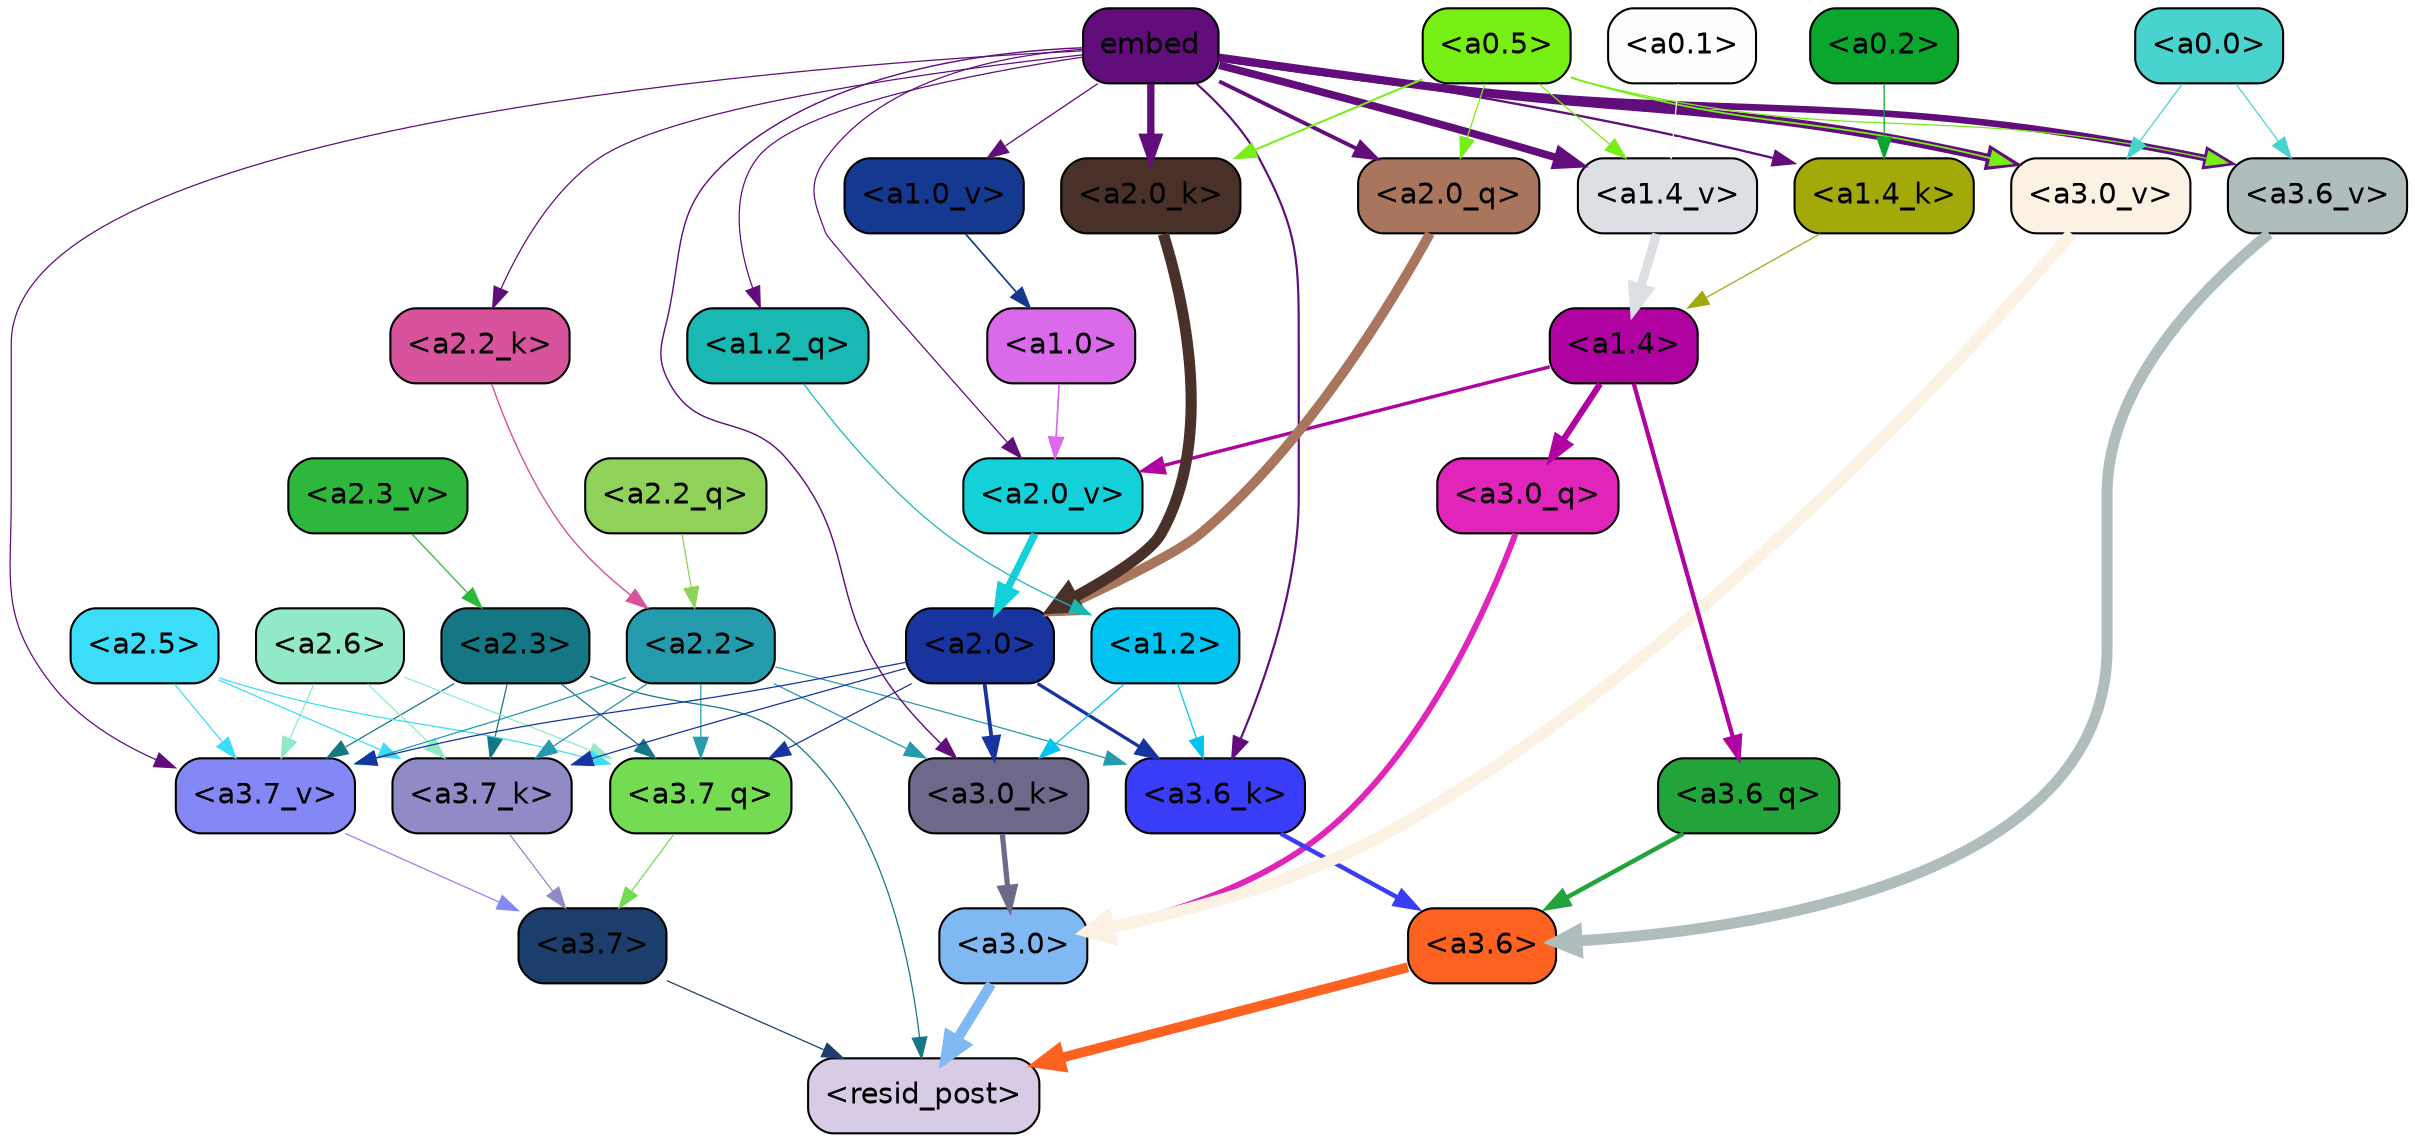 strict digraph "" {
	graph [bgcolor=transparent,
		layout=dot,
		overlap=false,
		splines=true
	];
	"<a3.7>"	[color=black,
		fillcolor="#1c3e6d",
		fontname=Helvetica,
		shape=box,
		style="filled, rounded"];
	"<resid_post>"	[color=black,
		fillcolor="#d8cbe5",
		fontname=Helvetica,
		shape=box,
		style="filled, rounded"];
	"<a3.7>" -> "<resid_post>"	[color="#1c3e6d",
		penwidth=0.6];
	"<a3.6>"	[color=black,
		fillcolor="#fe6220",
		fontname=Helvetica,
		shape=box,
		style="filled, rounded"];
	"<a3.6>" -> "<resid_post>"	[color="#fe6220",
		penwidth=4.751592040061951];
	"<a3.0>"	[color=black,
		fillcolor="#7fb8f3",
		fontname=Helvetica,
		shape=box,
		style="filled, rounded"];
	"<a3.0>" -> "<resid_post>"	[color="#7fb8f3",
		penwidth=4.904066681861877];
	"<a2.3>"	[color=black,
		fillcolor="#157784",
		fontname=Helvetica,
		shape=box,
		style="filled, rounded"];
	"<a2.3>" -> "<resid_post>"	[color="#157784",
		penwidth=0.6];
	"<a3.7_q>"	[color=black,
		fillcolor="#73dc52",
		fontname=Helvetica,
		shape=box,
		style="filled, rounded"];
	"<a2.3>" -> "<a3.7_q>"	[color="#157784",
		penwidth=0.6];
	"<a3.7_k>"	[color=black,
		fillcolor="#8f8bc7",
		fontname=Helvetica,
		shape=box,
		style="filled, rounded"];
	"<a2.3>" -> "<a3.7_k>"	[color="#157784",
		penwidth=0.6];
	"<a3.7_v>"	[color=black,
		fillcolor="#8488f6",
		fontname=Helvetica,
		shape=box,
		style="filled, rounded"];
	"<a2.3>" -> "<a3.7_v>"	[color="#157784",
		penwidth=0.6];
	"<a3.7_q>" -> "<a3.7>"	[color="#73dc52",
		penwidth=0.6];
	"<a3.6_q>"	[color=black,
		fillcolor="#23a43a",
		fontname=Helvetica,
		shape=box,
		style="filled, rounded"];
	"<a3.6_q>" -> "<a3.6>"	[color="#23a43a",
		penwidth=2.160832464694977];
	"<a3.0_q>"	[color=black,
		fillcolor="#e225ba",
		fontname=Helvetica,
		shape=box,
		style="filled, rounded"];
	"<a3.0_q>" -> "<a3.0>"	[color="#e225ba",
		penwidth=2.870753765106201];
	"<a3.7_k>" -> "<a3.7>"	[color="#8f8bc7",
		penwidth=0.6];
	"<a3.6_k>"	[color=black,
		fillcolor="#3a3df8",
		fontname=Helvetica,
		shape=box,
		style="filled, rounded"];
	"<a3.6_k>" -> "<a3.6>"	[color="#3a3df8",
		penwidth=2.13908451795578];
	"<a3.0_k>"	[color=black,
		fillcolor="#6d698b",
		fontname=Helvetica,
		shape=box,
		style="filled, rounded"];
	"<a3.0_k>" -> "<a3.0>"	[color="#6d698b",
		penwidth=2.520303964614868];
	"<a3.7_v>" -> "<a3.7>"	[color="#8488f6",
		penwidth=0.6];
	"<a3.6_v>"	[color=black,
		fillcolor="#b0bdbd",
		fontname=Helvetica,
		shape=box,
		style="filled, rounded"];
	"<a3.6_v>" -> "<a3.6>"	[color="#b0bdbd",
		penwidth=5.297133803367615];
	"<a3.0_v>"	[color=black,
		fillcolor="#fcf2e3",
		fontname=Helvetica,
		shape=box,
		style="filled, rounded"];
	"<a3.0_v>" -> "<a3.0>"	[color="#fcf2e3",
		penwidth=5.680712580680847];
	"<a2.6>"	[color=black,
		fillcolor="#91eac5",
		fontname=Helvetica,
		shape=box,
		style="filled, rounded"];
	"<a2.6>" -> "<a3.7_q>"	[color="#91eac5",
		penwidth=0.6];
	"<a2.6>" -> "<a3.7_k>"	[color="#91eac5",
		penwidth=0.6];
	"<a2.6>" -> "<a3.7_v>"	[color="#91eac5",
		penwidth=0.6];
	"<a2.5>"	[color=black,
		fillcolor="#3cddf9",
		fontname=Helvetica,
		shape=box,
		style="filled, rounded"];
	"<a2.5>" -> "<a3.7_q>"	[color="#3cddf9",
		penwidth=0.6];
	"<a2.5>" -> "<a3.7_k>"	[color="#3cddf9",
		penwidth=0.6];
	"<a2.5>" -> "<a3.7_v>"	[color="#3cddf9",
		penwidth=0.6];
	"<a2.2>"	[color=black,
		fillcolor="#249cae",
		fontname=Helvetica,
		shape=box,
		style="filled, rounded"];
	"<a2.2>" -> "<a3.7_q>"	[color="#249cae",
		penwidth=0.6];
	"<a2.2>" -> "<a3.7_k>"	[color="#249cae",
		penwidth=0.6];
	"<a2.2>" -> "<a3.6_k>"	[color="#249cae",
		penwidth=0.6];
	"<a2.2>" -> "<a3.0_k>"	[color="#249cae",
		penwidth=0.6];
	"<a2.2>" -> "<a3.7_v>"	[color="#249cae",
		penwidth=0.6];
	"<a2.0>"	[color=black,
		fillcolor="#17349f",
		fontname=Helvetica,
		shape=box,
		style="filled, rounded"];
	"<a2.0>" -> "<a3.7_q>"	[color="#17349f",
		penwidth=0.6];
	"<a2.0>" -> "<a3.7_k>"	[color="#17349f",
		penwidth=0.6];
	"<a2.0>" -> "<a3.6_k>"	[color="#17349f",
		penwidth=1.5897698998451233];
	"<a2.0>" -> "<a3.0_k>"	[color="#17349f",
		penwidth=1.8405593037605286];
	"<a2.0>" -> "<a3.7_v>"	[color="#17349f",
		penwidth=0.6];
	"<a1.4>"	[color=black,
		fillcolor="#af02a1",
		fontname=Helvetica,
		shape=box,
		style="filled, rounded"];
	"<a1.4>" -> "<a3.6_q>"	[color="#af02a1",
		penwidth=2.038943290710449];
	"<a1.4>" -> "<a3.0_q>"	[color="#af02a1",
		penwidth=2.9756359085440636];
	"<a2.0_v>"	[color=black,
		fillcolor="#14d1d9",
		fontname=Helvetica,
		shape=box,
		style="filled, rounded"];
	"<a1.4>" -> "<a2.0_v>"	[color="#af02a1",
		penwidth=1.6503054380882531];
	"<a1.2>"	[color=black,
		fillcolor="#00c3f2",
		fontname=Helvetica,
		shape=box,
		style="filled, rounded"];
	"<a1.2>" -> "<a3.6_k>"	[color="#00c3f2",
		penwidth=0.6];
	"<a1.2>" -> "<a3.0_k>"	[color="#00c3f2",
		penwidth=0.6];
	embed	[color=black,
		fillcolor="#620d7c",
		fontname=Helvetica,
		shape=box,
		style="filled, rounded"];
	embed -> "<a3.6_k>"	[color="#620d7c",
		penwidth=1.046662151813507];
	embed -> "<a3.0_k>"	[color="#620d7c",
		penwidth=0.6800519227981567];
	embed -> "<a3.7_v>"	[color="#620d7c",
		penwidth=0.6];
	embed -> "<a3.6_v>"	[color="#620d7c",
		penwidth=3.1840110421180725];
	embed -> "<a3.0_v>"	[color="#620d7c",
		penwidth=3.9005755856633186];
	"<a2.0_q>"	[color=black,
		fillcolor="#a9755c",
		fontname=Helvetica,
		shape=box,
		style="filled, rounded"];
	embed -> "<a2.0_q>"	[color="#620d7c",
		penwidth=1.85904461145401];
	"<a2.2_k>"	[color=black,
		fillcolor="#d7549d",
		fontname=Helvetica,
		shape=box,
		style="filled, rounded"];
	embed -> "<a2.2_k>"	[color="#620d7c",
		penwidth=0.6];
	"<a2.0_k>"	[color=black,
		fillcolor="#493029",
		fontname=Helvetica,
		shape=box,
		style="filled, rounded"];
	embed -> "<a2.0_k>"	[color="#620d7c",
		penwidth=3.5012558698654175];
	embed -> "<a2.0_v>"	[color="#620d7c",
		penwidth=0.6];
	"<a1.2_q>"	[color=black,
		fillcolor="#19b8b3",
		fontname=Helvetica,
		shape=box,
		style="filled, rounded"];
	embed -> "<a1.2_q>"	[color="#620d7c",
		penwidth=0.6];
	"<a1.4_k>"	[color=black,
		fillcolor="#a2a909",
		fontname=Helvetica,
		shape=box,
		style="filled, rounded"];
	embed -> "<a1.4_k>"	[color="#620d7c",
		penwidth=1.109577551484108];
	"<a1.4_v>"	[color=black,
		fillcolor="#dcdfe3",
		fontname=Helvetica,
		shape=box,
		style="filled, rounded"];
	embed -> "<a1.4_v>"	[color="#620d7c",
		penwidth=3.6756038665771484];
	"<a1.0_v>"	[color=black,
		fillcolor="#153991",
		fontname=Helvetica,
		shape=box,
		style="filled, rounded"];
	embed -> "<a1.0_v>"	[color="#620d7c",
		penwidth=0.6254805326461792];
	"<a0.5>"	[color=black,
		fillcolor="#75ef14",
		fontname=Helvetica,
		shape=box,
		style="filled, rounded"];
	"<a0.5>" -> "<a3.6_v>"	[color="#75ef14",
		penwidth=0.6];
	"<a0.5>" -> "<a3.0_v>"	[color="#75ef14",
		penwidth=0.8493617177009583];
	"<a0.5>" -> "<a2.0_q>"	[color="#75ef14",
		penwidth=0.6];
	"<a0.5>" -> "<a2.0_k>"	[color="#75ef14",
		penwidth=0.9490888118743896];
	"<a0.5>" -> "<a1.4_v>"	[color="#75ef14",
		penwidth=0.6066105961799622];
	"<a0.0>"	[color=black,
		fillcolor="#49d3cf",
		fontname=Helvetica,
		shape=box,
		style="filled, rounded"];
	"<a0.0>" -> "<a3.6_v>"	[color="#49d3cf",
		penwidth=0.6];
	"<a0.0>" -> "<a3.0_v>"	[color="#49d3cf",
		penwidth=0.6];
	"<a2.2_q>"	[color=black,
		fillcolor="#8fd159",
		fontname=Helvetica,
		shape=box,
		style="filled, rounded"];
	"<a2.2_q>" -> "<a2.2>"	[color="#8fd159",
		penwidth=0.6160273104906082];
	"<a2.0_q>" -> "<a2.0>"	[color="#a9755c",
		penwidth=4.690633252263069];
	"<a2.2_k>" -> "<a2.2>"	[color="#d7549d",
		penwidth=0.6862771511077881];
	"<a2.0_k>" -> "<a2.0>"	[color="#493029",
		penwidth=5.3401959836483];
	"<a2.3_v>"	[color=black,
		fillcolor="#2db83d",
		fontname=Helvetica,
		shape=box,
		style="filled, rounded"];
	"<a2.3_v>" -> "<a2.3>"	[color="#2db83d",
		penwidth=0.6];
	"<a2.0_v>" -> "<a2.0>"	[color="#14d1d9",
		penwidth=3.5938978791236877];
	"<a1.0>"	[color=black,
		fillcolor="#da6aea",
		fontname=Helvetica,
		shape=box,
		style="filled, rounded"];
	"<a1.0>" -> "<a2.0_v>"	[color="#da6aea",
		penwidth=0.8279995210468769];
	"<a1.2_q>" -> "<a1.2>"	[color="#19b8b3",
		penwidth=0.6];
	"<a1.4_k>" -> "<a1.4>"	[color="#a2a909",
		penwidth=0.6];
	"<a1.4_v>" -> "<a1.4>"	[color="#dcdfe3",
		penwidth=4.380064785480499];
	"<a1.0_v>" -> "<a1.0>"	[color="#153991",
		penwidth=0.8271287679672241];
	"<a0.2>"	[color=black,
		fillcolor="#0aa62d",
		fontname=Helvetica,
		shape=box,
		style="filled, rounded"];
	"<a0.2>" -> "<a1.4_k>"	[color="#0aa62d",
		penwidth=0.6];
	"<a0.1>"	[color=black,
		fillcolor="#fdfdfb",
		fontname=Helvetica,
		shape=box,
		style="filled, rounded"];
	"<a0.1>" -> "<a1.4_v>"	[color="#fdfdfb",
		penwidth=0.6];
}
